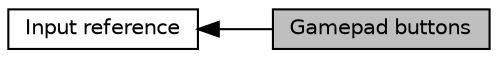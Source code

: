 digraph "Gamepad buttons"
{
  edge [fontname="Helvetica",fontsize="10",labelfontname="Helvetica",labelfontsize="10"];
  node [fontname="Helvetica",fontsize="10",shape=record];
  rankdir=LR;
  Node0 [label="Gamepad buttons",height=0.2,width=0.4,color="black", fillcolor="grey75", style="filled", fontcolor="black"];
  Node1 [label="Input reference",height=0.2,width=0.4,color="black", fillcolor="white", style="filled",URL="$group__input.html",tooltip="Functions and types related to input handling. "];
  Node1->Node0 [shape=plaintext, dir="back", style="solid"];
}
